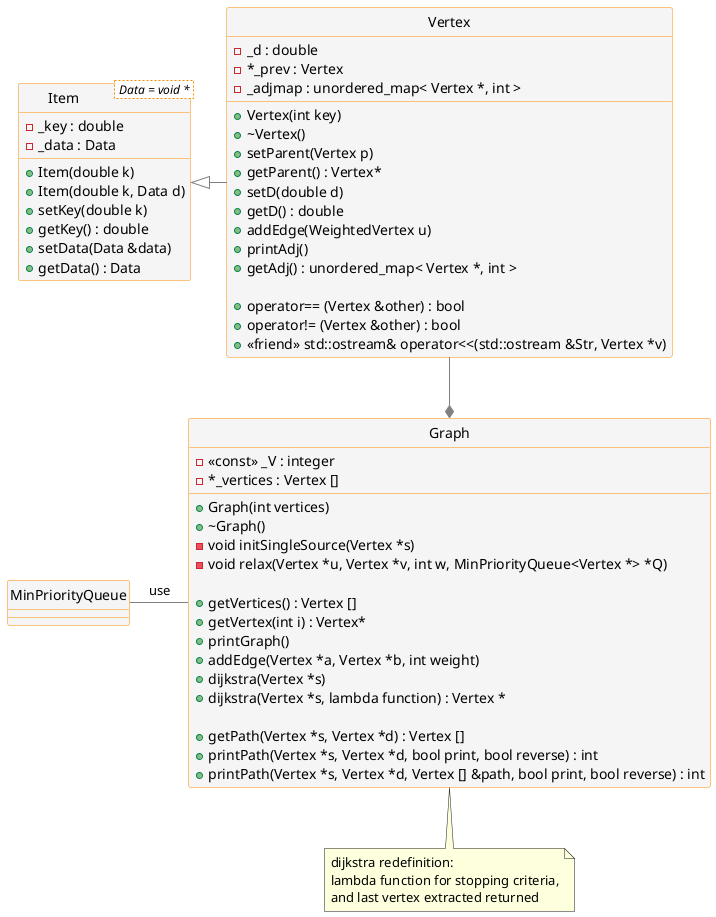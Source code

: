 @startuml galacticgraph.puml

skinparam class {
	BackgroundColor WhiteSmoke
	ArrowColor Grey
	BorderColor DarkOrange
}
hide class circle

class Item < Data = void * > {
  {field} - _key : double
  {field} - _data : Data

  + Item(double k)
  + Item(double k, Data d)
  + setKey(double k)
  + getKey() : double
  + setData(Data &data)
  + getData() : Data
}

class Vertex {
  {field} - _d : double
  {field} - *_prev : Vertex
  {field} - _adjmap : unordered_map< Vertex *, int >

  + Vertex(int key)
  + ~Vertex()
  + setParent(Vertex p)
  + getParent() : Vertex*
  + setD(double d)
  + getD() : double
  + addEdge(WeightedVertex u)
  + printAdj()
  + getAdj() : unordered_map< Vertex *, int >

  + operator== (Vertex &other) : bool
  + operator!= (Vertex &other) : bool
  +<<friend>> std::ostream& operator<<(std::ostream &Str, Vertex *v)
}

class Graph {
    - <<const>> _V : integer
    - *_vertices : Vertex []

    + Graph(int vertices)
    + ~Graph()
    - void initSingleSource(Vertex *s)
    - void relax(Vertex *u, Vertex *v, int w, MinPriorityQueue<Vertex *> *Q)
    
    + getVertices() : Vertex []    
    + getVertex(int i) : Vertex*
    + printGraph()
    + addEdge(Vertex *a, Vertex *b, int weight)
    + dijkstra(Vertex *s)
    + dijkstra(Vertex *s, lambda function) : Vertex *

    + getPath(Vertex *s, Vertex *d) : Vertex []
    + printPath(Vertex *s, Vertex *d, bool print, bool reverse) : int
    + printPath(Vertex *s, Vertex *d, Vertex [] &path, bool print, bool reverse) : int
}
note bottom: dijkstra redefinition: \nlambda function for stopping criteria,\nand last vertex extracted returned

Item <|-right- Vertex 
Vertex --* Graph

MinPriorityQueue -right- Graph : use

@enduml